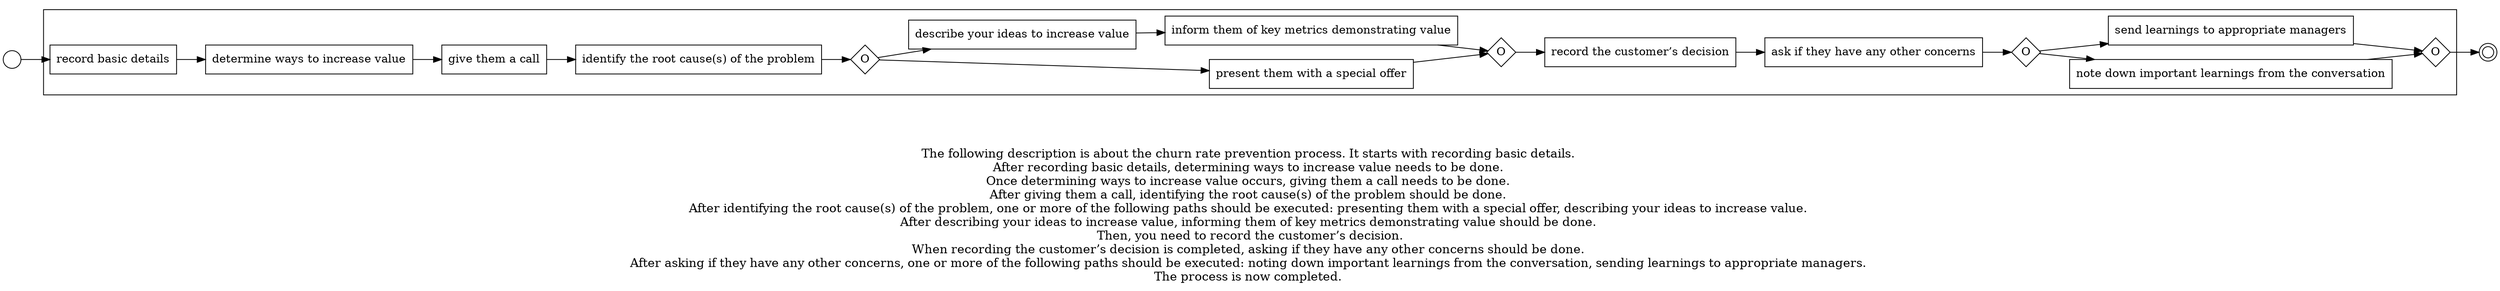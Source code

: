 digraph churn_rate_prevention_process_98 {
	graph [rankdir=LR]
	START_NODE [label="" shape=circle width=0.3]
	subgraph CLUSTER_0 {
		"record basic details" [shape=box]
		"determine ways to increase value" [shape=box]
		"record basic details" -> "determine ways to increase value"
		"give them a call" [shape=box]
		"determine ways to increase value" -> "give them a call"
		"identify the root cause(s) of the problem" [shape=box]
		"give them a call" -> "identify the root cause(s) of the problem"
		"OR_SPLIT--5. Retention incentives_AIFZ" [label=O fixedsize=true shape=diamond width=0.5]
		"identify the root cause(s) of the problem" -> "OR_SPLIT--5. Retention incentives_AIFZ"
		"present them with a special offer" [shape=box]
		"OR_SPLIT--5. Retention incentives_AIFZ" -> "present them with a special offer"
		"describe your ideas to increase value" [shape=box]
		"OR_SPLIT--5. Retention incentives_AIFZ" -> "describe your ideas to increase value"
		"inform them of key metrics demonstrating value" [shape=box]
		"describe your ideas to increase value" -> "inform them of key metrics demonstrating value"
		"OR_JOIN--5. Retention incentives_AIFZ" [label=O fixedsize=true shape=diamond width=0.5]
		"present them with a special offer" -> "OR_JOIN--5. Retention incentives_AIFZ"
		"inform them of key metrics demonstrating value" -> "OR_JOIN--5. Retention incentives_AIFZ"
		"record the customer’s decision" [shape=box]
		"OR_JOIN--5. Retention incentives_AIFZ" -> "record the customer’s decision"
		"ask if they have any other concerns" [shape=box]
		"record the customer’s decision" -> "ask if they have any other concerns"
		"OR_SPLIT--8. Final steps_MU5M" [label=O fixedsize=true shape=diamond width=0.5]
		"ask if they have any other concerns" -> "OR_SPLIT--8. Final steps_MU5M"
		"note down important learnings from the conversation" [shape=box]
		"OR_SPLIT--8. Final steps_MU5M" -> "note down important learnings from the conversation"
		"send learnings to appropriate managers" [shape=box]
		"OR_SPLIT--8. Final steps_MU5M" -> "send learnings to appropriate managers"
		"OR_JOIN--8. Final steps_MU5M" [label=O fixedsize=true shape=diamond width=0.5]
		"note down important learnings from the conversation" -> "OR_JOIN--8. Final steps_MU5M"
		"send learnings to appropriate managers" -> "OR_JOIN--8. Final steps_MU5M"
	}
	START_NODE -> "record basic details"
	END_NODE [label="" shape=doublecircle width=0.2]
	"OR_JOIN--8. Final steps_MU5M" -> END_NODE
	fontsize=15 label="\n\n
The following description is about the churn rate prevention process. It starts with recording basic details. 
After recording basic details, determining ways to increase value needs to be done. 
Once determining ways to increase value occurs, giving them a call needs to be done. 
After giving them a call, identifying the root cause(s) of the problem should be done. 
After identifying the root cause(s) of the problem, one or more of the following paths should be executed: presenting them with a special offer, describing your ideas to increase value. 
After describing your ideas to increase value, informing them of key metrics demonstrating value should be done. 
Then, you need to record the customer’s decision.
When recording the customer’s decision is completed, asking if they have any other concerns should be done. 
After asking if they have any other concerns, one or more of the following paths should be executed: noting down important learnings from the conversation, sending learnings to appropriate managers. 
The process is now completed. 
"
}
